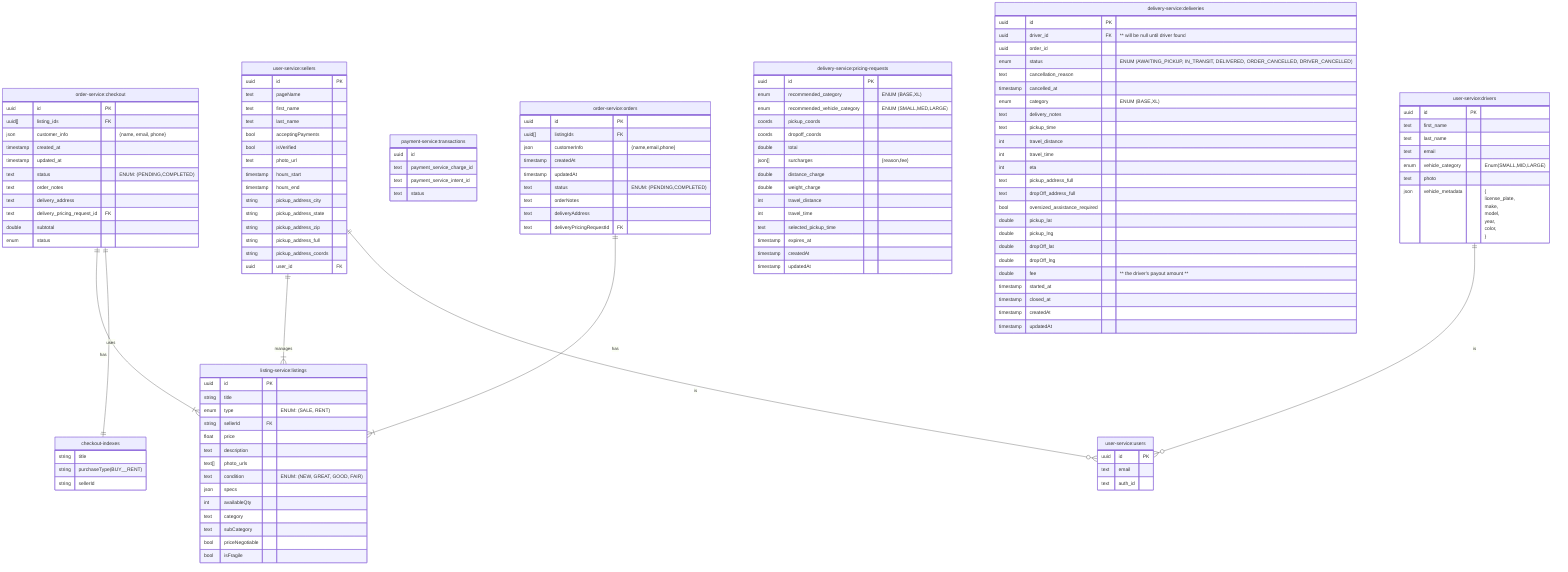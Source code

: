 %%{init: {'theme':'default'}}%%
erDiagram
"order-service:checkout" {
  uuid id PK
  uuid[] listing_ids FK
  json customer_info "{name, email, phone}"
  timestamp created_at
  timestamp updated_at
  text status "ENUM: (PENDING,COMPLETED)"
  text order_notes
  text delivery_address
  text delivery_pricing_request_id FK
  double subtotal
  enum status  
}

"checkout-indexes" {
  string title
  string purchaseType(BUY__RENT)
  string sellerId
}


"listing-service:listings" {
  uuid id PK
  string title
  enum type "ENUM: (SALE, RENT)"
  string sellerId FK
  float price
  text description
  text[] photo_urls
  text condition "ENUM: (NEW, GREAT, GOOD, FAIR)"
  json specs
  int availableQty
  text category
  text subCategory
  bool priceNegotiable
  bool isFragile
}

"user-service:users"{
  uuid id PK
  text email
  text auth_id
}

"user-service:sellers" {
  uuid id PK
  text pageName
  text first_name
  text last_name
  bool acceptingPayments
  bool isVerified
  text photo_url
  timestamp hours_start
  timestamp hours_end
  string pickup_address_city
  string pickup_address_state
  string pickup_address_zip
  string pickup_address_full
  string pickup_address_coords
  uuid user_id FK
}


"payment-service:transactions" {
  uuid id
  text payment_service_charge_id
  text payment_service_intent_id
  text status
}

"order-service:orders"{
  uuid id PK
  uuid[] listingIds FK
  json customerInfo "{name,email,phone}"
  timestamp createdAt
  timestamp updatedAt
  text status "ENUM: (PENDING,COMPLETED)"
  text orderNotes
  text deliveryAddress
  text deliveryPricingRequestId FK
}

"delivery-service:pricing-requests"{
uuid id PK
enum recommended_category "ENUM (BASE,XL)"
enum recommended_vehicle_category "ENUM (SMALL,MED,LARGE)"
coords pickup_coords
coords dropoff_coords
double total
json[] surcharges "{reason,fee}"
double distance_charge
double weight_charge
int travel_distance
int travel_time
text selected_pickup_time
timestamp expires_at
timestamp createdAt
timestamp updatedAt
}

"delivery-service:deliveries"{
  uuid id PK
  uuid driver_id FK "** will be null until driver found"
  uuid order_id
  enum status "ENUM (AWAITING_PICKUP, IN_TRANSIT, DELIVERED, ORDER_CANCELLED, DRIVER_CANCELLED)"
  text cancellation_reason
  timestamp cancelled_at
  enum category "ENUM (BASE,XL)"
  text delivery_notes
  text pickup_time
  int travel_distance
  int travel_time
  int eta
  text pickup_address_full
  text dropOff_address_full
  bool oversized_assistance_required
  double pickup_lat
  double pickup_lng
  double dropOff_lat
  double dropOff_lng
  double fee "** the driver's payout amount **"
  timestamp started_at
  timestamp closed_at
  timestamp createdAt
  timestamp updatedAt
}

"user-service:drivers"{
uuid id PK
text first_name
text last_name
text email
enum vehicle_category "Enum(SMALL,MID,LARGE)"
text photo
json vehicle_metadata "{
    license_plate,
    make,
    model,
    year,
    color,
  }"

}



"user-service:sellers" ||--|{ "listing-service:listings" : "manages"
"order-service:checkout" ||--|{ "listing-service:listings" : "has"
"order-service:orders" ||--|{ "listing-service:listings" : "has"
"order-service:checkout"||--||checkout-indexes : "uses"
"user-service:sellers" ||--o{ "user-service:users" : "is"
"user-service:drivers" ||--o{ "user-service:users" : "is"